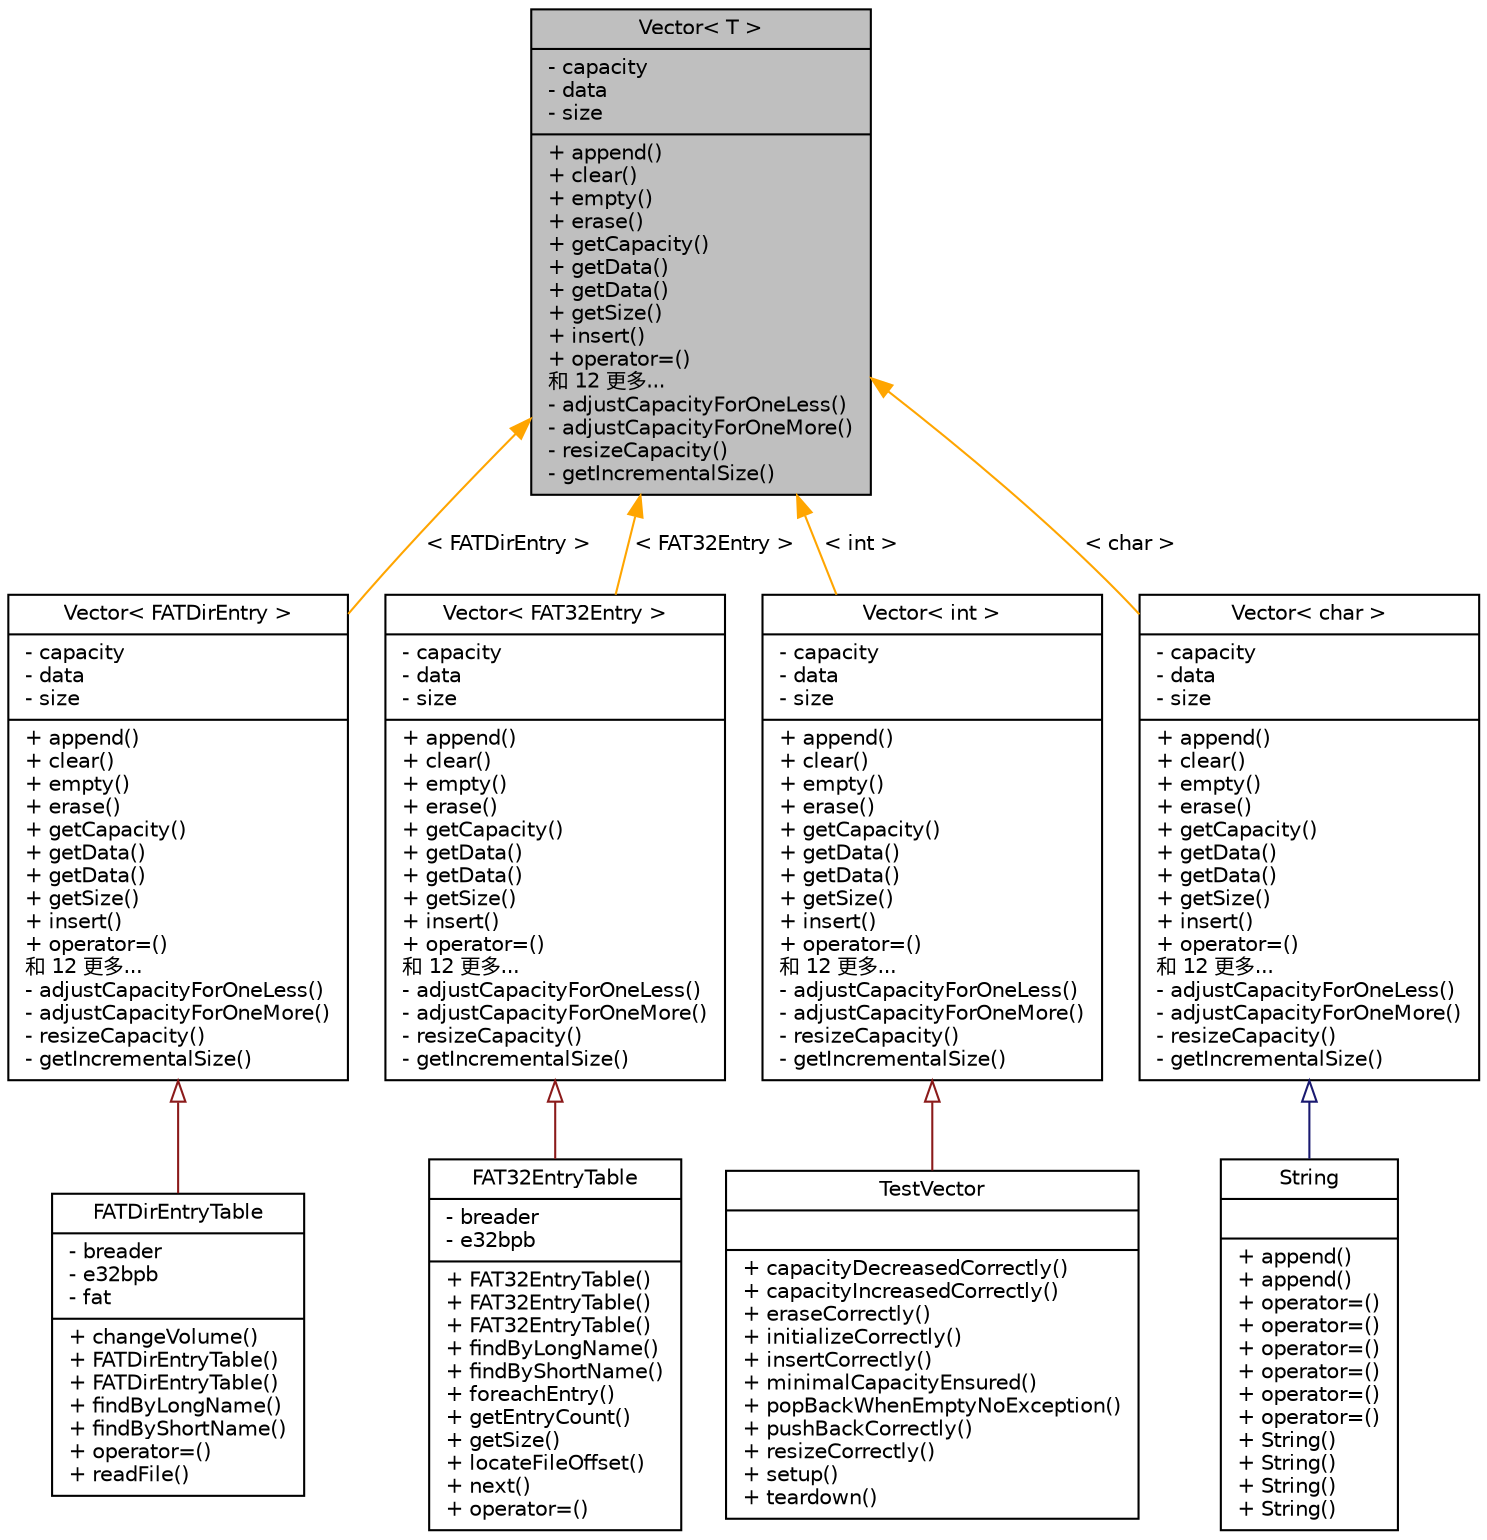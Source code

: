 digraph "Vector&lt; T &gt;"
{
  edge [fontname="Helvetica",fontsize="10",labelfontname="Helvetica",labelfontsize="10"];
  node [fontname="Helvetica",fontsize="10",shape=record];
  Node925 [label="{Vector\< T \>\n|- capacity\l- data\l- size\l|+ append()\l+ clear()\l+ empty()\l+ erase()\l+ getCapacity()\l+ getData()\l+ getData()\l+ getSize()\l+ insert()\l+ operator=()\l和 12 更多...\l- adjustCapacityForOneLess()\l- adjustCapacityForOneMore()\l- resizeCapacity()\l- getIncrementalSize()\l}",height=0.2,width=0.4,color="black", fillcolor="grey75", style="filled", fontcolor="black"];
  Node925 -> Node926 [dir="back",color="orange",fontsize="10",style="solid",label=" \< FATDirEntry \>" ,fontname="Helvetica"];
  Node926 [label="{Vector\< FATDirEntry \>\n|- capacity\l- data\l- size\l|+ append()\l+ clear()\l+ empty()\l+ erase()\l+ getCapacity()\l+ getData()\l+ getData()\l+ getSize()\l+ insert()\l+ operator=()\l和 12 更多...\l- adjustCapacityForOneLess()\l- adjustCapacityForOneMore()\l- resizeCapacity()\l- getIncrementalSize()\l}",height=0.2,width=0.4,color="black", fillcolor="white", style="filled",URL="$d5/db2/class_vector.html"];
  Node926 -> Node927 [dir="back",color="firebrick4",fontsize="10",style="solid",arrowtail="onormal",fontname="Helvetica"];
  Node927 [label="{FATDirEntryTable\n|- breader\l- e32bpb\l- fat\l|+ changeVolume()\l+ FATDirEntryTable()\l+ FATDirEntryTable()\l+ findByLongName()\l+ findByShortName()\l+ operator=()\l+ readFile()\l}",height=0.2,width=0.4,color="black", fillcolor="white", style="filled",URL="$d9/d43/class_f_a_t_dir_entry_table.html"];
  Node925 -> Node928 [dir="back",color="orange",fontsize="10",style="solid",label=" \< FAT32Entry \>" ,fontname="Helvetica"];
  Node928 [label="{Vector\< FAT32Entry \>\n|- capacity\l- data\l- size\l|+ append()\l+ clear()\l+ empty()\l+ erase()\l+ getCapacity()\l+ getData()\l+ getData()\l+ getSize()\l+ insert()\l+ operator=()\l和 12 更多...\l- adjustCapacityForOneLess()\l- adjustCapacityForOneMore()\l- resizeCapacity()\l- getIncrementalSize()\l}",height=0.2,width=0.4,color="black", fillcolor="white", style="filled",URL="$d5/db2/class_vector.html"];
  Node928 -> Node929 [dir="back",color="firebrick4",fontsize="10",style="solid",arrowtail="onormal",fontname="Helvetica"];
  Node929 [label="{FAT32EntryTable\n|- breader\l- e32bpb\l|+ FAT32EntryTable()\l+ FAT32EntryTable()\l+ FAT32EntryTable()\l+ findByLongName()\l+ findByShortName()\l+ foreachEntry()\l+ getEntryCount()\l+ getSize()\l+ locateFileOffset()\l+ next()\l+ operator=()\l}",height=0.2,width=0.4,color="black", fillcolor="white", style="filled",URL="$d8/d88/class_f_a_t32_entry_table.html"];
  Node925 -> Node930 [dir="back",color="orange",fontsize="10",style="solid",label=" \< int \>" ,fontname="Helvetica"];
  Node930 [label="{Vector\< int \>\n|- capacity\l- data\l- size\l|+ append()\l+ clear()\l+ empty()\l+ erase()\l+ getCapacity()\l+ getData()\l+ getData()\l+ getSize()\l+ insert()\l+ operator=()\l和 12 更多...\l- adjustCapacityForOneLess()\l- adjustCapacityForOneMore()\l- resizeCapacity()\l- getIncrementalSize()\l}",height=0.2,width=0.4,color="black", fillcolor="white", style="filled",URL="$d5/db2/class_vector.html"];
  Node930 -> Node931 [dir="back",color="firebrick4",fontsize="10",style="solid",arrowtail="onormal",fontname="Helvetica"];
  Node931 [label="{TestVector\n||+ capacityDecreasedCorrectly()\l+ capacityIncreasedCorrectly()\l+ eraseCorrectly()\l+ initializeCorrectly()\l+ insertCorrectly()\l+ minimalCapacityEnsured()\l+ popBackWhenEmptyNoException()\l+ pushBackCorrectly()\l+ resizeCorrectly()\l+ setup()\l+ teardown()\l}",height=0.2,width=0.4,color="black", fillcolor="white", style="filled",URL="$d9/d95/class_test_vector.html"];
  Node925 -> Node932 [dir="back",color="orange",fontsize="10",style="solid",label=" \< char \>" ,fontname="Helvetica"];
  Node932 [label="{Vector\< char \>\n|- capacity\l- data\l- size\l|+ append()\l+ clear()\l+ empty()\l+ erase()\l+ getCapacity()\l+ getData()\l+ getData()\l+ getSize()\l+ insert()\l+ operator=()\l和 12 更多...\l- adjustCapacityForOneLess()\l- adjustCapacityForOneMore()\l- resizeCapacity()\l- getIncrementalSize()\l}",height=0.2,width=0.4,color="black", fillcolor="white", style="filled",URL="$d5/db2/class_vector.html"];
  Node932 -> Node933 [dir="back",color="midnightblue",fontsize="10",style="solid",arrowtail="onormal",fontname="Helvetica"];
  Node933 [label="{String\n||+ append()\l+ append()\l+ operator=()\l+ operator=()\l+ operator=()\l+ operator=()\l+ operator=()\l+ operator=()\l+ String()\l+ String()\l+ String()\l+ String()\l}",height=0.2,width=0.4,color="black", fillcolor="white", style="filled",URL="$de/d61/class_string.html"];
}
